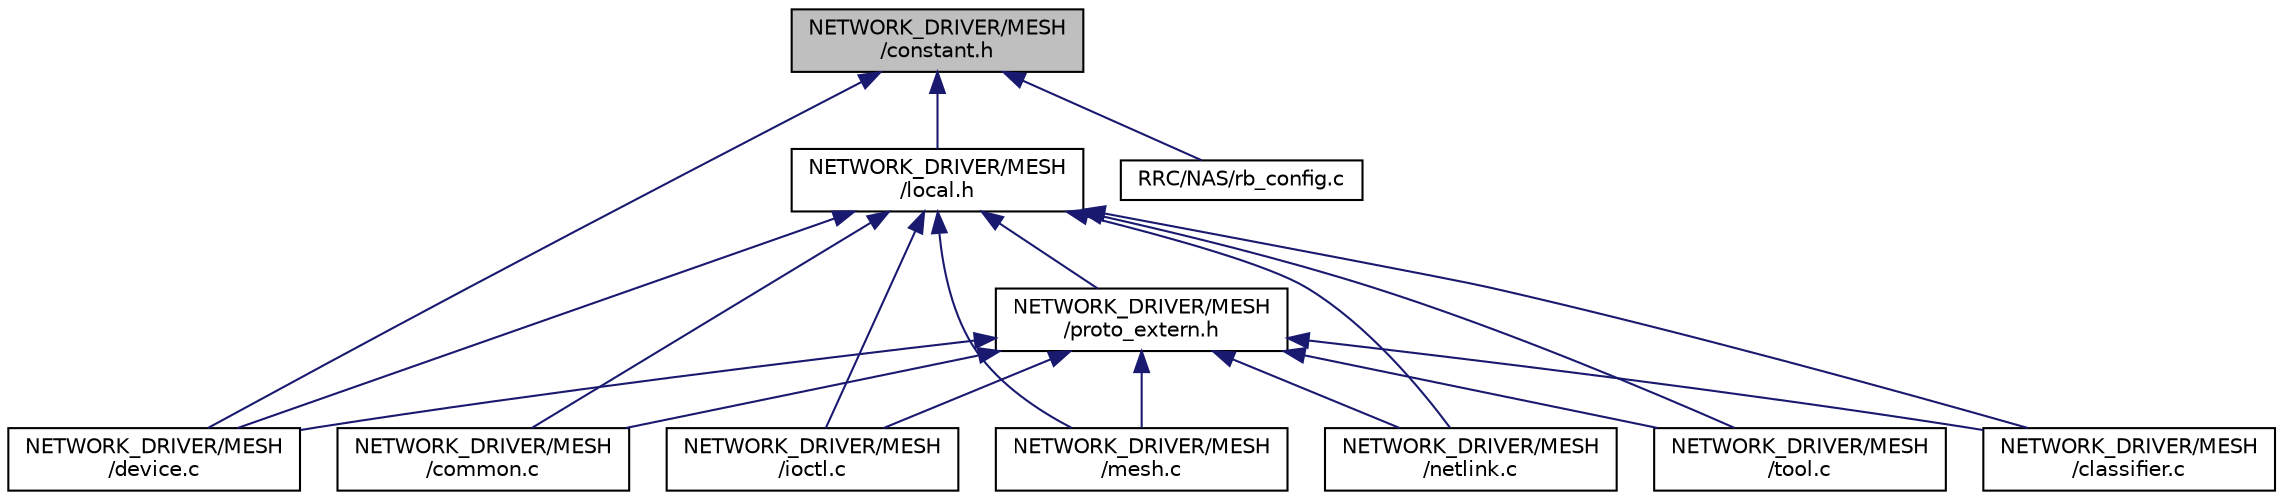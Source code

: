 digraph "NETWORK_DRIVER/MESH/constant.h"
{
 // LATEX_PDF_SIZE
  edge [fontname="Helvetica",fontsize="10",labelfontname="Helvetica",labelfontsize="10"];
  node [fontname="Helvetica",fontsize="10",shape=record];
  Node1 [label="NETWORK_DRIVER/MESH\l/constant.h",height=0.2,width=0.4,color="black", fillcolor="grey75", style="filled", fontcolor="black",tooltip=" "];
  Node1 -> Node2 [dir="back",color="midnightblue",fontsize="10",style="solid",fontname="Helvetica"];
  Node2 [label="NETWORK_DRIVER/MESH\l/device.c",height=0.2,width=0.4,color="black", fillcolor="white", style="filled",URL="$MESH_2device_8c.html",tooltip="Networking Device Driver for OpenAirInterface MESH."];
  Node1 -> Node3 [dir="back",color="midnightblue",fontsize="10",style="solid",fontname="Helvetica"];
  Node3 [label="NETWORK_DRIVER/MESH\l/local.h",height=0.2,width=0.4,color="black", fillcolor="white", style="filled",URL="$MESH_2local_8h.html",tooltip=" "];
  Node3 -> Node4 [dir="back",color="midnightblue",fontsize="10",style="solid",fontname="Helvetica"];
  Node4 [label="NETWORK_DRIVER/MESH\l/classifier.c",height=0.2,width=0.4,color="black", fillcolor="white", style="filled",URL="$MESH_2classifier_8c.html",tooltip="Classify IP packets."];
  Node3 -> Node5 [dir="back",color="midnightblue",fontsize="10",style="solid",fontname="Helvetica"];
  Node5 [label="NETWORK_DRIVER/MESH\l/common.c",height=0.2,width=0.4,color="black", fillcolor="white", style="filled",URL="$NETWORK__DRIVER_2MESH_2common_8c.html",tooltip="implementation of emultor tx and rx"];
  Node3 -> Node2 [dir="back",color="midnightblue",fontsize="10",style="solid",fontname="Helvetica"];
  Node3 -> Node6 [dir="back",color="midnightblue",fontsize="10",style="solid",fontname="Helvetica"];
  Node6 [label="NETWORK_DRIVER/MESH\l/ioctl.c",height=0.2,width=0.4,color="black", fillcolor="white", style="filled",URL="$MESH_2ioctl_8c.html",tooltip=" "];
  Node3 -> Node7 [dir="back",color="midnightblue",fontsize="10",style="solid",fontname="Helvetica"];
  Node7 [label="NETWORK_DRIVER/MESH\l/mesh.c",height=0.2,width=0.4,color="black", fillcolor="white", style="filled",URL="$mesh_8c.html",tooltip=" "];
  Node3 -> Node8 [dir="back",color="midnightblue",fontsize="10",style="solid",fontname="Helvetica"];
  Node8 [label="NETWORK_DRIVER/MESH\l/netlink.c",height=0.2,width=0.4,color="black", fillcolor="white", style="filled",URL="$MESH_2netlink_8c.html",tooltip="establish a netlink"];
  Node3 -> Node9 [dir="back",color="midnightblue",fontsize="10",style="solid",fontname="Helvetica"];
  Node9 [label="NETWORK_DRIVER/MESH\l/proto_extern.h",height=0.2,width=0.4,color="black", fillcolor="white", style="filled",URL="$MESH_2proto__extern_8h.html",tooltip=" "];
  Node9 -> Node4 [dir="back",color="midnightblue",fontsize="10",style="solid",fontname="Helvetica"];
  Node9 -> Node5 [dir="back",color="midnightblue",fontsize="10",style="solid",fontname="Helvetica"];
  Node9 -> Node2 [dir="back",color="midnightblue",fontsize="10",style="solid",fontname="Helvetica"];
  Node9 -> Node6 [dir="back",color="midnightblue",fontsize="10",style="solid",fontname="Helvetica"];
  Node9 -> Node7 [dir="back",color="midnightblue",fontsize="10",style="solid",fontname="Helvetica"];
  Node9 -> Node8 [dir="back",color="midnightblue",fontsize="10",style="solid",fontname="Helvetica"];
  Node9 -> Node10 [dir="back",color="midnightblue",fontsize="10",style="solid",fontname="Helvetica"];
  Node10 [label="NETWORK_DRIVER/MESH\l/tool.c",height=0.2,width=0.4,color="black", fillcolor="white", style="filled",URL="$MESH_2tool_8c.html",tooltip=" "];
  Node3 -> Node10 [dir="back",color="midnightblue",fontsize="10",style="solid",fontname="Helvetica"];
  Node1 -> Node11 [dir="back",color="midnightblue",fontsize="10",style="solid",fontname="Helvetica"];
  Node11 [label="RRC/NAS/rb_config.c",height=0.2,width=0.4,color="black", fillcolor="white", style="filled",URL="$rb__config_8c.html",tooltip="User-space utility for configuring NASMESH IOCTL interface."];
}
